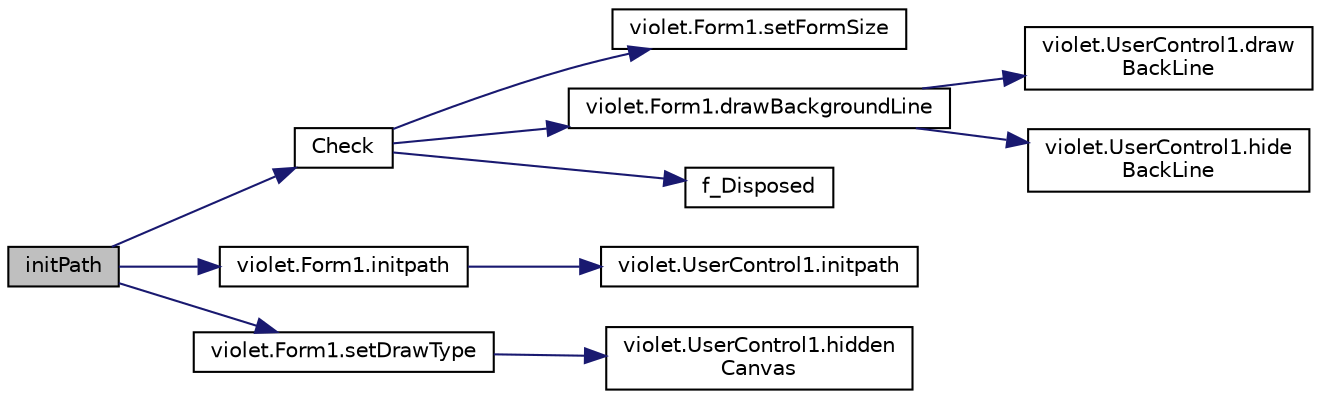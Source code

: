 digraph "initPath"
{
 // LATEX_PDF_SIZE
  edge [fontname="Helvetica",fontsize="10",labelfontname="Helvetica",labelfontsize="10"];
  node [fontname="Helvetica",fontsize="10",shape=record];
  rankdir="LR";
  Node208 [label="initPath",height=0.2,width=0.4,color="black", fillcolor="grey75", style="filled", fontcolor="black",tooltip="載入圖片"];
  Node208 -> Node209 [color="midnightblue",fontsize="10",style="solid",fontname="Helvetica"];
  Node209 [label="Check",height=0.2,width=0.4,color="black", fillcolor="white", style="filled",URL="$classviolet_1_1Ribbon1.html#a8aa07d65426e7ce38b64e3f6fd17dd6c",tooltip=" "];
  Node209 -> Node210 [color="midnightblue",fontsize="10",style="solid",fontname="Helvetica"];
  Node210 [label="violet.Form1.setFormSize",height=0.2,width=0.4,color="black", fillcolor="white", style="filled",URL="$classviolet_1_1Form1.html#a66ada238a1e1de24fb7fa163a080a7e7",tooltip="取得設定用的畫布大小"];
  Node209 -> Node211 [color="midnightblue",fontsize="10",style="solid",fontname="Helvetica"];
  Node211 [label="violet.Form1.drawBackgroundLine",height=0.2,width=0.4,color="black", fillcolor="white", style="filled",URL="$classviolet_1_1Form1.html#a132ce6e73ab218f205bea0e580cdff3b",tooltip="繪製背景格線"];
  Node211 -> Node212 [color="midnightblue",fontsize="10",style="solid",fontname="Helvetica"];
  Node212 [label="violet.UserControl1.draw\lBackLine",height=0.2,width=0.4,color="black", fillcolor="white", style="filled",URL="$classviolet_1_1UserControl1.html#ade416bc121a3343d371e9ee79174f71b",tooltip="畫背景格線"];
  Node211 -> Node213 [color="midnightblue",fontsize="10",style="solid",fontname="Helvetica"];
  Node213 [label="violet.UserControl1.hide\lBackLine",height=0.2,width=0.4,color="black", fillcolor="white", style="filled",URL="$classviolet_1_1UserControl1.html#adcb2044e63bc071fd2ac2ea76c040972",tooltip=" "];
  Node209 -> Node214 [color="midnightblue",fontsize="10",style="solid",fontname="Helvetica"];
  Node214 [label="f_Disposed",height=0.2,width=0.4,color="black", fillcolor="white", style="filled",URL="$classviolet_1_1Ribbon1.html#acb15324b124bd9320875063b75ad293c",tooltip=" "];
  Node208 -> Node215 [color="midnightblue",fontsize="10",style="solid",fontname="Helvetica"];
  Node215 [label="violet.Form1.initpath",height=0.2,width=0.4,color="black", fillcolor="white", style="filled",URL="$classviolet_1_1Form1.html#abb83df2d2659e29ef97117a5d02aa3fa",tooltip="載入XML"];
  Node215 -> Node216 [color="midnightblue",fontsize="10",style="solid",fontname="Helvetica"];
  Node216 [label="violet.UserControl1.initpath",height=0.2,width=0.4,color="black", fillcolor="white", style="filled",URL="$classviolet_1_1UserControl1.html#abb83df2d2659e29ef97117a5d02aa3fa",tooltip=" "];
  Node208 -> Node217 [color="midnightblue",fontsize="10",style="solid",fontname="Helvetica"];
  Node217 [label="violet.Form1.setDrawType",height=0.2,width=0.4,color="black", fillcolor="white", style="filled",URL="$classviolet_1_1Form1.html#a599d9a99b13c11d2f6d297ac571dd1d4",tooltip="設定目前動作"];
  Node217 -> Node218 [color="midnightblue",fontsize="10",style="solid",fontname="Helvetica"];
  Node218 [label="violet.UserControl1.hidden\lCanvas",height=0.2,width=0.4,color="black", fillcolor="white", style="filled",URL="$classviolet_1_1UserControl1.html#a627a75487e3e1290de15298da69aae31",tooltip="隱藏myControl"];
}
